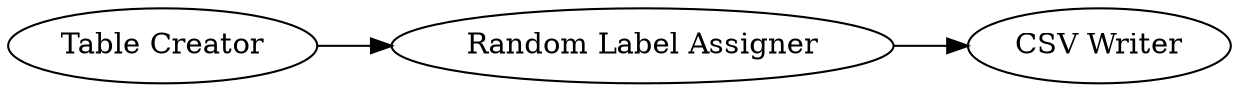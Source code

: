 digraph {
	275 -> 276
	261 -> 275
	275 [label="Random Label Assigner"]
	261 [label="Table Creator"]
	276 [label="CSV Writer"]
	rankdir=LR
}

